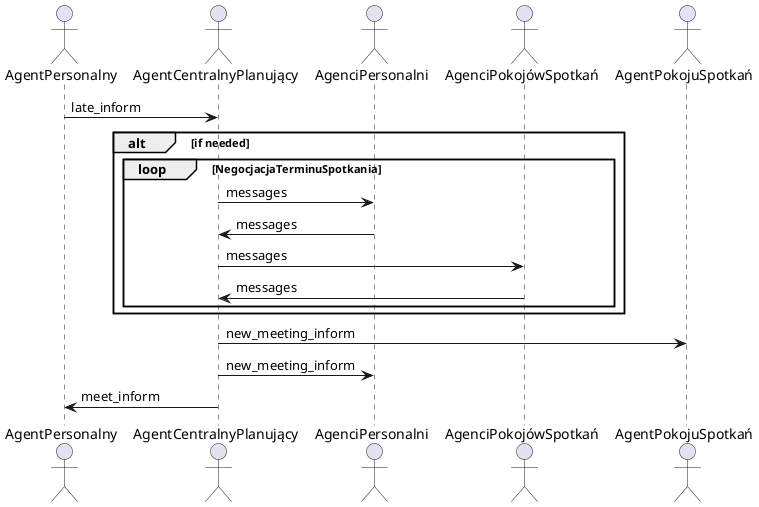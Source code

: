 @startuml
actor AgentPersonalny
actor AgentCentralnyPlanujący
actor AgenciPersonalni
actor AgenciPokojówSpotkań
actor AgentPokojuSpotkań

AgentPersonalny -> AgentCentralnyPlanujący : late_inform
alt if needed
	loop NegocjacjaTerminuSpotkania
		AgentCentralnyPlanujący -> AgenciPersonalni : messages
		AgenciPersonalni -> AgentCentralnyPlanujący : messages
		AgentCentralnyPlanujący -> AgenciPokojówSpotkań : messages
		AgenciPokojówSpotkań -> AgentCentralnyPlanujący : messages
	end
end
AgentCentralnyPlanujący -> AgentPokojuSpotkań : new_meeting_inform
AgentCentralnyPlanujący -> AgenciPersonalni : new_meeting_inform
AgentCentralnyPlanujący -> AgentPersonalny : meet_inform

@enduml
